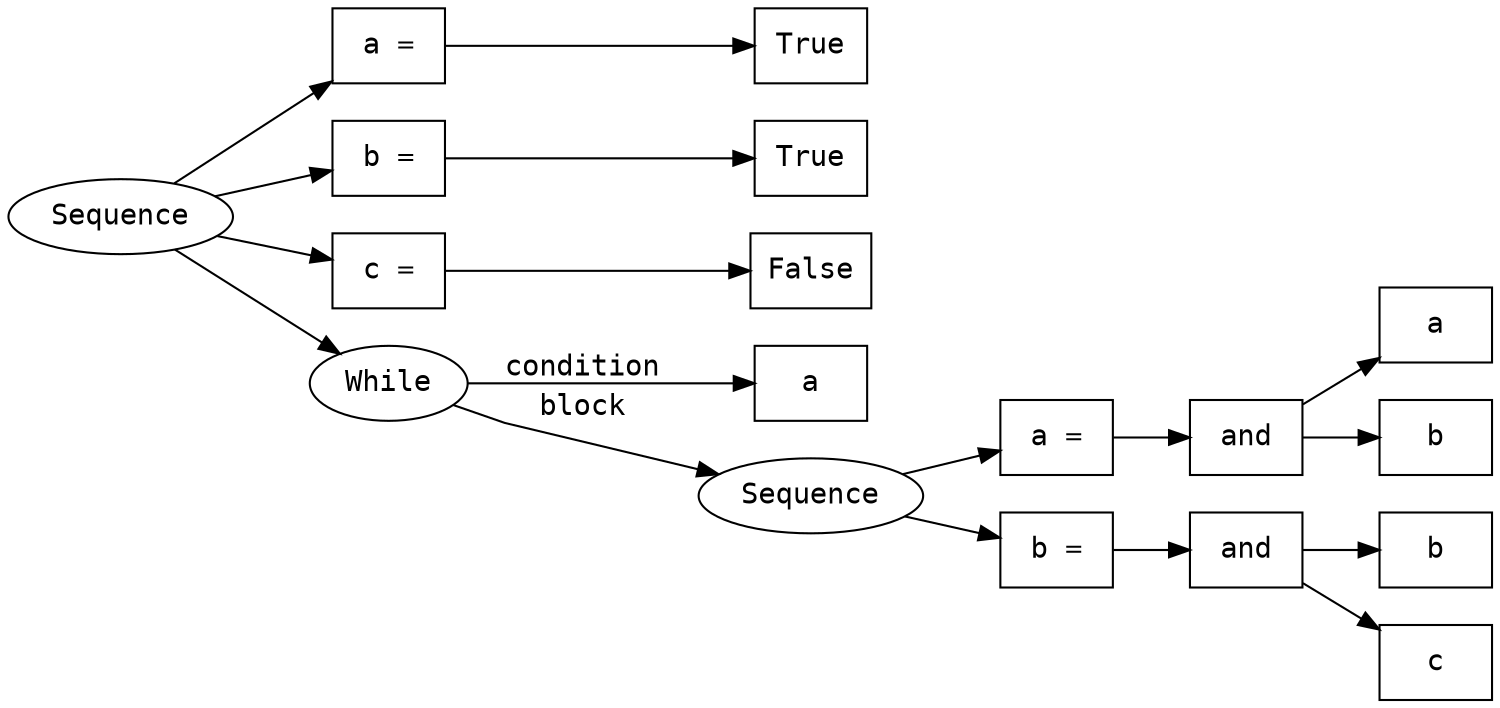 digraph {
	graph [rankdir=LR splines=polyline]
	node [fontname=monospace]
	edge [fontname=monospace]
	Seq1 [label=Sequence]
	S1 [label="a =" shape=box]
	Element390055894894 [label=True shape=box]
	S1 -> Element390055894894
	Seq1 -> S1
	S2 [label="b =" shape=box]
	Element752885120847 [label=True shape=box]
	S2 -> Element752885120847
	Seq1 -> S2
	S3 [label="c =" shape=box]
	Element297911594699 [label=False shape=box]
	S3 -> Element297911594699
	Seq1 -> S3
	W5 [label=While]
	Element72307848185 [label=a shape=box]
	W5 -> Element72307848185 [label=condition]
	Seq6 [label=Sequence]
	S6 [label="a =" shape=box]
	Element702490805006 [label=and shape=box]
	Element842619963488 [label=a shape=box]
	Element702490805006 -> Element842619963488
	Element956409961343 [label=b shape=box]
	Element702490805006 -> Element956409961343
	S6 -> Element702490805006
	Seq6 -> S6
	S7 [label="b =" shape=box]
	Element551915412530 [label=and shape=box]
	Element585694824922 [label=b shape=box]
	Element551915412530 -> Element585694824922
	Element767250168664 [label=c shape=box]
	Element551915412530 -> Element767250168664
	S7 -> Element551915412530
	Seq6 -> S7
	W5 -> Seq6 [label=block]
	Seq1 -> W5
}
